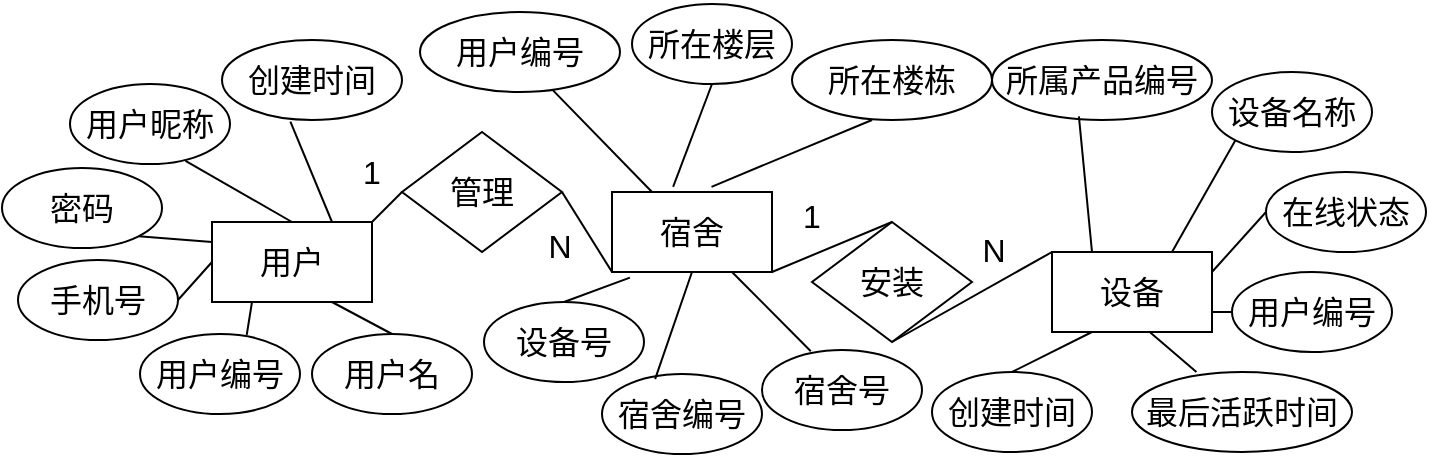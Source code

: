 <mxfile version="27.1.1">
  <diagram name="第 1 页" id="cBxDJ5uTzZWAd_RzUhWE">
    <mxGraphModel dx="1500" dy="830" grid="1" gridSize="10" guides="1" tooltips="1" connect="1" arrows="1" fold="1" page="1" pageScale="1" pageWidth="827" pageHeight="1169" math="0" shadow="0">
      <root>
        <mxCell id="0" />
        <mxCell id="1" parent="0" />
        <mxCell id="m72gc2Hyg6_g233Kz7tN-1" value="&lt;font style=&quot;font-size: 16px;&quot;&gt;宿舍&lt;/font&gt;" style="rounded=0;whiteSpace=wrap;html=1;" vertex="1" parent="1">
          <mxGeometry x="420" y="480" width="80" height="40" as="geometry" />
        </mxCell>
        <mxCell id="m72gc2Hyg6_g233Kz7tN-2" value="&lt;font style=&quot;font-size: 16px;&quot;&gt;设备&lt;/font&gt;" style="rounded=0;whiteSpace=wrap;html=1;" vertex="1" parent="1">
          <mxGeometry x="640" y="510" width="80" height="40" as="geometry" />
        </mxCell>
        <mxCell id="m72gc2Hyg6_g233Kz7tN-3" value="&lt;p class=&quot;MsoNormal&quot;&gt;&lt;font face=&quot;Helvetica&quot; style=&quot;font-size: 16px;&quot;&gt;设备名称&lt;/font&gt;&lt;/p&gt;" style="ellipse;whiteSpace=wrap;html=1;" vertex="1" parent="1">
          <mxGeometry x="720" y="420" width="80" height="40" as="geometry" />
        </mxCell>
        <mxCell id="m72gc2Hyg6_g233Kz7tN-4" value="&lt;p class=&quot;MsoNormal&quot;&gt;&lt;font face=&quot;Helvetica&quot; style=&quot;font-size: 16px;&quot;&gt;在线状态&lt;/font&gt;&lt;/p&gt;" style="ellipse;whiteSpace=wrap;html=1;" vertex="1" parent="1">
          <mxGeometry x="747" y="470" width="80" height="40" as="geometry" />
        </mxCell>
        <mxCell id="m72gc2Hyg6_g233Kz7tN-5" value="&lt;p class=&quot;MsoNormal&quot;&gt;&lt;font face=&quot;Helvetica&quot; style=&quot;font-size: 16px;&quot;&gt;用户编号&lt;/font&gt;&lt;/p&gt;" style="ellipse;whiteSpace=wrap;html=1;" vertex="1" parent="1">
          <mxGeometry x="730" y="520" width="80" height="40" as="geometry" />
        </mxCell>
        <mxCell id="m72gc2Hyg6_g233Kz7tN-6" value="&lt;p class=&quot;MsoNormal&quot;&gt;&lt;font face=&quot;Helvetica&quot; style=&quot;font-size: 16px;&quot;&gt;最后活跃时间&lt;/font&gt;&lt;/p&gt;" style="ellipse;whiteSpace=wrap;html=1;" vertex="1" parent="1">
          <mxGeometry x="680" y="570" width="110" height="40" as="geometry" />
        </mxCell>
        <mxCell id="m72gc2Hyg6_g233Kz7tN-7" value="&lt;p class=&quot;MsoNormal&quot;&gt;&lt;font face=&quot;Helvetica&quot; style=&quot;font-size: 16px;&quot;&gt;所属产品编号&lt;/font&gt;&lt;/p&gt;" style="ellipse;whiteSpace=wrap;html=1;" vertex="1" parent="1">
          <mxGeometry x="610" y="404" width="110" height="40" as="geometry" />
        </mxCell>
        <mxCell id="m72gc2Hyg6_g233Kz7tN-8" value="&lt;p class=&quot;MsoNormal&quot;&gt;&lt;span style=&quot;color: rgb(0, 0, 0);&quot;&gt;&lt;font face=&quot;Helvetica&quot; style=&quot;font-size: 16px;&quot;&gt;创建时间&lt;/font&gt;&lt;/span&gt;&lt;/p&gt;" style="ellipse;whiteSpace=wrap;html=1;" vertex="1" parent="1">
          <mxGeometry x="580" y="570" width="80" height="40" as="geometry" />
        </mxCell>
        <mxCell id="m72gc2Hyg6_g233Kz7tN-9" value="" style="endArrow=none;html=1;rounded=0;entryX=0.395;entryY=0.955;entryDx=0;entryDy=0;entryPerimeter=0;exitX=0.25;exitY=0;exitDx=0;exitDy=0;" edge="1" parent="1" source="m72gc2Hyg6_g233Kz7tN-2" target="m72gc2Hyg6_g233Kz7tN-7">
          <mxGeometry width="50" height="50" relative="1" as="geometry">
            <mxPoint x="690" y="630" as="sourcePoint" />
            <mxPoint x="730" y="590" as="targetPoint" />
          </mxGeometry>
        </mxCell>
        <mxCell id="m72gc2Hyg6_g233Kz7tN-10" value="" style="endArrow=none;html=1;rounded=0;entryX=0;entryY=1;entryDx=0;entryDy=0;exitX=0.75;exitY=0;exitDx=0;exitDy=0;" edge="1" parent="1" source="m72gc2Hyg6_g233Kz7tN-2" target="m72gc2Hyg6_g233Kz7tN-3">
          <mxGeometry width="50" height="50" relative="1" as="geometry">
            <mxPoint x="720" y="649.5" as="sourcePoint" />
            <mxPoint x="778" y="590.5" as="targetPoint" />
          </mxGeometry>
        </mxCell>
        <mxCell id="m72gc2Hyg6_g233Kz7tN-11" value="" style="endArrow=none;html=1;rounded=0;entryX=0;entryY=0.5;entryDx=0;entryDy=0;exitX=1;exitY=0.25;exitDx=0;exitDy=0;" edge="1" parent="1" source="m72gc2Hyg6_g233Kz7tN-2" target="m72gc2Hyg6_g233Kz7tN-4">
          <mxGeometry width="50" height="50" relative="1" as="geometry">
            <mxPoint x="718" y="665.5" as="sourcePoint" />
            <mxPoint x="820" y="620" as="targetPoint" />
          </mxGeometry>
        </mxCell>
        <mxCell id="m72gc2Hyg6_g233Kz7tN-12" value="" style="endArrow=none;html=1;rounded=0;entryX=0;entryY=0.5;entryDx=0;entryDy=0;exitX=1;exitY=0.75;exitDx=0;exitDy=0;" edge="1" parent="1" source="m72gc2Hyg6_g233Kz7tN-2" target="m72gc2Hyg6_g233Kz7tN-5">
          <mxGeometry width="50" height="50" relative="1" as="geometry">
            <mxPoint x="718" y="680" as="sourcePoint" />
            <mxPoint x="850" y="654.5" as="targetPoint" />
          </mxGeometry>
        </mxCell>
        <mxCell id="m72gc2Hyg6_g233Kz7tN-13" value="" style="endArrow=none;html=1;rounded=0;entryX=0.293;entryY=0;entryDx=0;entryDy=0;entryPerimeter=0;exitX=0.607;exitY=0.995;exitDx=0;exitDy=0;exitPerimeter=0;" edge="1" parent="1" source="m72gc2Hyg6_g233Kz7tN-2" target="m72gc2Hyg6_g233Kz7tN-6">
          <mxGeometry width="50" height="50" relative="1" as="geometry">
            <mxPoint x="1030" y="520" as="sourcePoint" />
            <mxPoint x="832" y="700" as="targetPoint" />
          </mxGeometry>
        </mxCell>
        <mxCell id="m72gc2Hyg6_g233Kz7tN-14" value="" style="endArrow=none;html=1;rounded=0;entryX=0.5;entryY=0;entryDx=0;entryDy=0;exitX=0.25;exitY=1;exitDx=0;exitDy=0;" edge="1" parent="1" source="m72gc2Hyg6_g233Kz7tN-2" target="m72gc2Hyg6_g233Kz7tN-8">
          <mxGeometry width="50" height="50" relative="1" as="geometry">
            <mxPoint x="710" y="690" as="sourcePoint" />
            <mxPoint x="820" y="750" as="targetPoint" />
          </mxGeometry>
        </mxCell>
        <mxCell id="m72gc2Hyg6_g233Kz7tN-15" value="&lt;span style=&quot;font-size: 16px;&quot;&gt;安装&lt;/span&gt;" style="rhombus;whiteSpace=wrap;html=1;" vertex="1" parent="1">
          <mxGeometry x="520" y="495" width="80" height="60" as="geometry" />
        </mxCell>
        <mxCell id="m72gc2Hyg6_g233Kz7tN-16" value="" style="endArrow=none;html=1;rounded=0;entryX=0.5;entryY=1;entryDx=0;entryDy=0;exitX=0;exitY=0;exitDx=0;exitDy=0;" edge="1" parent="1" source="m72gc2Hyg6_g233Kz7tN-2" target="m72gc2Hyg6_g233Kz7tN-15">
          <mxGeometry width="50" height="50" relative="1" as="geometry">
            <mxPoint x="640" y="640" as="sourcePoint" />
            <mxPoint x="690" y="590" as="targetPoint" />
          </mxGeometry>
        </mxCell>
        <mxCell id="m72gc2Hyg6_g233Kz7tN-17" value="" style="endArrow=none;html=1;rounded=0;entryX=1;entryY=1;entryDx=0;entryDy=0;exitX=0.5;exitY=0;exitDx=0;exitDy=0;" edge="1" parent="1" source="m72gc2Hyg6_g233Kz7tN-15" target="m72gc2Hyg6_g233Kz7tN-1">
          <mxGeometry width="50" height="50" relative="1" as="geometry">
            <mxPoint x="638.95" y="540" as="sourcePoint" />
            <mxPoint x="638.95" y="500" as="targetPoint" />
          </mxGeometry>
        </mxCell>
        <mxCell id="m72gc2Hyg6_g233Kz7tN-21" value="&lt;p class=&quot;MsoNormal&quot;&gt;&lt;font face=&quot;Helvetica&quot; style=&quot;font-size: 16px;&quot;&gt;所在楼层&lt;/font&gt;&lt;/p&gt;" style="ellipse;whiteSpace=wrap;html=1;" vertex="1" parent="1">
          <mxGeometry x="430" y="386" width="80" height="40" as="geometry" />
        </mxCell>
        <mxCell id="m72gc2Hyg6_g233Kz7tN-23" value="&lt;p class=&quot;MsoNormal&quot;&gt;&lt;font face=&quot;Helvetica&quot; style=&quot;font-size: 16px;&quot;&gt;设备号&lt;/font&gt;&lt;/p&gt;" style="ellipse;whiteSpace=wrap;html=1;" vertex="1" parent="1">
          <mxGeometry x="356" y="535" width="80" height="40" as="geometry" />
        </mxCell>
        <mxCell id="m72gc2Hyg6_g233Kz7tN-24" value="&lt;p class=&quot;MsoNormal&quot;&gt;&lt;span style=&quot;font-size: 16px;&quot;&gt;所在楼栋&lt;/span&gt;&lt;/p&gt;" style="ellipse;whiteSpace=wrap;html=1;" vertex="1" parent="1">
          <mxGeometry x="510" y="404" width="100" height="40" as="geometry" />
        </mxCell>
        <mxCell id="m72gc2Hyg6_g233Kz7tN-26" value="&lt;p class=&quot;MsoNormal&quot;&gt;&lt;span style=&quot;font-size: 16px;&quot;&gt;宿舍编号&lt;/span&gt;&lt;/p&gt;" style="ellipse;whiteSpace=wrap;html=1;" vertex="1" parent="1">
          <mxGeometry x="415" y="571" width="80" height="40" as="geometry" />
        </mxCell>
        <mxCell id="m72gc2Hyg6_g233Kz7tN-34" value="" style="endArrow=none;html=1;rounded=0;exitX=0.5;exitY=0;exitDx=0;exitDy=0;entryX=0.112;entryY=1.07;entryDx=0;entryDy=0;entryPerimeter=0;" edge="1" parent="1" source="m72gc2Hyg6_g233Kz7tN-23" target="m72gc2Hyg6_g233Kz7tN-1">
          <mxGeometry width="50" height="50" relative="1" as="geometry">
            <mxPoint x="640" y="330" as="sourcePoint" />
            <mxPoint x="740" y="350" as="targetPoint" />
          </mxGeometry>
        </mxCell>
        <mxCell id="m72gc2Hyg6_g233Kz7tN-35" value="" style="endArrow=none;html=1;rounded=0;entryX=0.25;entryY=0;entryDx=0;entryDy=0;exitX=0.642;exitY=0.92;exitDx=0;exitDy=0;exitPerimeter=0;" edge="1" parent="1" source="m72gc2Hyg6_g233Kz7tN-83" target="m72gc2Hyg6_g233Kz7tN-1">
          <mxGeometry width="50" height="50" relative="1" as="geometry">
            <mxPoint x="405.385" y="438.462" as="sourcePoint" />
            <mxPoint x="784" y="390" as="targetPoint" />
          </mxGeometry>
        </mxCell>
        <mxCell id="m72gc2Hyg6_g233Kz7tN-36" value="" style="endArrow=none;html=1;rounded=0;exitX=0.5;exitY=1;exitDx=0;exitDy=0;exitPerimeter=0;entryX=0.382;entryY=-0.065;entryDx=0;entryDy=0;entryPerimeter=0;" edge="1" parent="1" source="m72gc2Hyg6_g233Kz7tN-21" target="m72gc2Hyg6_g233Kz7tN-1">
          <mxGeometry width="50" height="50" relative="1" as="geometry">
            <mxPoint x="722" y="324" as="sourcePoint" />
            <mxPoint x="590" y="460" as="targetPoint" />
          </mxGeometry>
        </mxCell>
        <mxCell id="m72gc2Hyg6_g233Kz7tN-37" value="" style="endArrow=none;html=1;rounded=0;exitX=0.4;exitY=1;exitDx=0;exitDy=0;entryX=0.622;entryY=-0.065;entryDx=0;entryDy=0;exitPerimeter=0;entryPerimeter=0;" edge="1" parent="1" source="m72gc2Hyg6_g233Kz7tN-24" target="m72gc2Hyg6_g233Kz7tN-1">
          <mxGeometry width="50" height="50" relative="1" as="geometry">
            <mxPoint x="770" y="360" as="sourcePoint" />
            <mxPoint x="730" y="430" as="targetPoint" />
          </mxGeometry>
        </mxCell>
        <mxCell id="m72gc2Hyg6_g233Kz7tN-38" value="" style="endArrow=none;html=1;rounded=0;exitX=0.332;exitY=0.065;exitDx=0;exitDy=0;exitPerimeter=0;entryX=0.5;entryY=1;entryDx=0;entryDy=0;" edge="1" parent="1" source="m72gc2Hyg6_g233Kz7tN-26" target="m72gc2Hyg6_g233Kz7tN-1">
          <mxGeometry width="50" height="50" relative="1" as="geometry">
            <mxPoint x="480" y="580" as="sourcePoint" />
            <mxPoint x="480" y="520" as="targetPoint" />
          </mxGeometry>
        </mxCell>
        <mxCell id="m72gc2Hyg6_g233Kz7tN-40" value="&lt;span style=&quot;font-size: 16px;&quot;&gt;1&lt;/span&gt;" style="text;html=1;align=center;verticalAlign=middle;whiteSpace=wrap;rounded=0;" vertex="1" parent="1">
          <mxGeometry x="270" y="455" width="60" height="30" as="geometry" />
        </mxCell>
        <mxCell id="m72gc2Hyg6_g233Kz7tN-41" value="&lt;span style=&quot;font-size: 16px;&quot;&gt;N&lt;/span&gt;" style="text;html=1;align=center;verticalAlign=middle;whiteSpace=wrap;rounded=0;" vertex="1" parent="1">
          <mxGeometry x="364" y="492" width="60" height="30" as="geometry" />
        </mxCell>
        <mxCell id="m72gc2Hyg6_g233Kz7tN-42" style="edgeStyle=orthogonalEdgeStyle;rounded=0;orthogonalLoop=1;jettySize=auto;html=1;exitX=0.5;exitY=1;exitDx=0;exitDy=0;" edge="1" parent="1" source="m72gc2Hyg6_g233Kz7tN-6" target="m72gc2Hyg6_g233Kz7tN-6">
          <mxGeometry relative="1" as="geometry" />
        </mxCell>
        <mxCell id="m72gc2Hyg6_g233Kz7tN-59" value="&lt;font style=&quot;font-size: 16px;&quot;&gt;用户&lt;/font&gt;" style="rounded=0;whiteSpace=wrap;html=1;" vertex="1" parent="1">
          <mxGeometry x="220" y="495" width="80" height="40" as="geometry" />
        </mxCell>
        <mxCell id="m72gc2Hyg6_g233Kz7tN-60" value="&lt;p class=&quot;MsoNormal&quot;&gt;&lt;font face=&quot;Helvetica&quot; style=&quot;font-size: 16px;&quot;&gt;用户编号&lt;/font&gt;&lt;/p&gt;" style="ellipse;whiteSpace=wrap;html=1;" vertex="1" parent="1">
          <mxGeometry x="184" y="551" width="80" height="40" as="geometry" />
        </mxCell>
        <mxCell id="m72gc2Hyg6_g233Kz7tN-61" value="&lt;p class=&quot;MsoNormal&quot;&gt;&lt;font face=&quot;Helvetica&quot; style=&quot;font-size: 16px;&quot;&gt;用户昵称&lt;/font&gt;&lt;/p&gt;" style="ellipse;whiteSpace=wrap;html=1;" vertex="1" parent="1">
          <mxGeometry x="149" y="426" width="80" height="40" as="geometry" />
        </mxCell>
        <mxCell id="m72gc2Hyg6_g233Kz7tN-62" value="&lt;p class=&quot;MsoNormal&quot;&gt;&lt;font face=&quot;Helvetica&quot; style=&quot;font-size: 16px;&quot;&gt;用户名&lt;/font&gt;&lt;/p&gt;" style="ellipse;whiteSpace=wrap;html=1;" vertex="1" parent="1">
          <mxGeometry x="270" y="551" width="80" height="40" as="geometry" />
        </mxCell>
        <mxCell id="m72gc2Hyg6_g233Kz7tN-63" value="&lt;p class=&quot;MsoNormal&quot;&gt;&lt;font face=&quot;Helvetica&quot; style=&quot;font-size: 16px;&quot;&gt;密码&lt;/font&gt;&lt;/p&gt;" style="ellipse;whiteSpace=wrap;html=1;" vertex="1" parent="1">
          <mxGeometry x="115" y="468" width="80" height="40" as="geometry" />
        </mxCell>
        <mxCell id="m72gc2Hyg6_g233Kz7tN-64" value="&lt;p class=&quot;MsoNormal&quot;&gt;&lt;font style=&quot;font-size: 16px;&quot;&gt;手机号&lt;/font&gt;&lt;/p&gt;" style="ellipse;whiteSpace=wrap;html=1;" vertex="1" parent="1">
          <mxGeometry x="123" y="514" width="80" height="40" as="geometry" />
        </mxCell>
        <mxCell id="m72gc2Hyg6_g233Kz7tN-66" value="&lt;p class=&quot;MsoNormal&quot;&gt;&lt;font face=&quot;Helvetica&quot; style=&quot;font-size: 16px;&quot;&gt;创建时间&lt;/font&gt;&lt;/p&gt;" style="ellipse;whiteSpace=wrap;html=1;" vertex="1" parent="1">
          <mxGeometry x="225" y="404" width="90" height="40" as="geometry" />
        </mxCell>
        <mxCell id="m72gc2Hyg6_g233Kz7tN-67" value="" style="endArrow=none;html=1;rounded=0;exitX=0.5;exitY=0;exitDx=0;exitDy=0;entryX=0.75;entryY=1;entryDx=0;entryDy=0;" edge="1" parent="1" source="m72gc2Hyg6_g233Kz7tN-62" target="m72gc2Hyg6_g233Kz7tN-59">
          <mxGeometry width="50" height="50" relative="1" as="geometry">
            <mxPoint x="150" y="585" as="sourcePoint" />
            <mxPoint x="200" y="535" as="targetPoint" />
          </mxGeometry>
        </mxCell>
        <mxCell id="m72gc2Hyg6_g233Kz7tN-69" value="" style="endArrow=none;html=1;rounded=0;exitX=0.667;exitY=0.01;exitDx=0;exitDy=0;entryX=0.25;entryY=1;entryDx=0;entryDy=0;exitPerimeter=0;" edge="1" parent="1" source="m72gc2Hyg6_g233Kz7tN-60" target="m72gc2Hyg6_g233Kz7tN-59">
          <mxGeometry width="50" height="50" relative="1" as="geometry">
            <mxPoint x="138" y="551" as="sourcePoint" />
            <mxPoint x="200" y="505" as="targetPoint" />
          </mxGeometry>
        </mxCell>
        <mxCell id="m72gc2Hyg6_g233Kz7tN-70" value="" style="endArrow=none;html=1;rounded=0;exitX=1;exitY=0.5;exitDx=0;exitDy=0;entryX=0;entryY=0.5;entryDx=0;entryDy=0;" edge="1" parent="1" source="m72gc2Hyg6_g233Kz7tN-64" target="m72gc2Hyg6_g233Kz7tN-59">
          <mxGeometry width="50" height="50" relative="1" as="geometry">
            <mxPoint x="120" y="495" as="sourcePoint" />
            <mxPoint x="210" y="475" as="targetPoint" />
          </mxGeometry>
        </mxCell>
        <mxCell id="m72gc2Hyg6_g233Kz7tN-71" value="" style="endArrow=none;html=1;rounded=0;exitX=1;exitY=1;exitDx=0;exitDy=0;entryX=0;entryY=0.25;entryDx=0;entryDy=0;" edge="1" parent="1" source="m72gc2Hyg6_g233Kz7tN-63" target="m72gc2Hyg6_g233Kz7tN-59">
          <mxGeometry width="50" height="50" relative="1" as="geometry">
            <mxPoint x="150" y="445" as="sourcePoint" />
            <mxPoint x="240" y="525" as="targetPoint" />
          </mxGeometry>
        </mxCell>
        <mxCell id="m72gc2Hyg6_g233Kz7tN-73" value="" style="endArrow=none;html=1;rounded=0;exitX=0.722;exitY=0.96;exitDx=0;exitDy=0;entryX=0.5;entryY=0;entryDx=0;entryDy=0;exitPerimeter=0;" edge="1" parent="1" source="m72gc2Hyg6_g233Kz7tN-61" target="m72gc2Hyg6_g233Kz7tN-59">
          <mxGeometry width="50" height="50" relative="1" as="geometry">
            <mxPoint x="235" y="385" as="sourcePoint" />
            <mxPoint x="265" y="481" as="targetPoint" />
          </mxGeometry>
        </mxCell>
        <mxCell id="m72gc2Hyg6_g233Kz7tN-74" value="" style="endArrow=none;html=1;rounded=0;exitX=0.38;exitY=1.02;exitDx=0;exitDy=0;entryX=0.75;entryY=0;entryDx=0;entryDy=0;exitPerimeter=0;" edge="1" parent="1" source="m72gc2Hyg6_g233Kz7tN-66" target="m72gc2Hyg6_g233Kz7tN-59">
          <mxGeometry width="50" height="50" relative="1" as="geometry">
            <mxPoint x="285" y="375" as="sourcePoint" />
            <mxPoint x="280" y="495" as="targetPoint" />
          </mxGeometry>
        </mxCell>
        <mxCell id="m72gc2Hyg6_g233Kz7tN-76" value="&lt;span style=&quot;font-size: 16px;&quot;&gt;管理&lt;/span&gt;" style="rhombus;whiteSpace=wrap;html=1;" vertex="1" parent="1">
          <mxGeometry x="315" y="450" width="80" height="60" as="geometry" />
        </mxCell>
        <mxCell id="m72gc2Hyg6_g233Kz7tN-77" value="" style="endArrow=none;html=1;rounded=0;exitX=1;exitY=0;exitDx=0;exitDy=0;entryX=0;entryY=0.5;entryDx=0;entryDy=0;" edge="1" parent="1" source="m72gc2Hyg6_g233Kz7tN-59" target="m72gc2Hyg6_g233Kz7tN-76">
          <mxGeometry width="50" height="50" relative="1" as="geometry">
            <mxPoint x="340" y="579" as="sourcePoint" />
            <mxPoint x="442" y="570" as="targetPoint" />
          </mxGeometry>
        </mxCell>
        <mxCell id="m72gc2Hyg6_g233Kz7tN-78" value="" style="endArrow=none;html=1;rounded=0;exitX=1;exitY=0.5;exitDx=0;exitDy=0;entryX=0;entryY=1;entryDx=0;entryDy=0;" edge="1" parent="1" source="m72gc2Hyg6_g233Kz7tN-76" target="m72gc2Hyg6_g233Kz7tN-1">
          <mxGeometry width="50" height="50" relative="1" as="geometry">
            <mxPoint x="500" y="570" as="sourcePoint" />
            <mxPoint x="560" y="580" as="targetPoint" />
          </mxGeometry>
        </mxCell>
        <mxCell id="m72gc2Hyg6_g233Kz7tN-81" value="&lt;span style=&quot;font-size: 16px;&quot;&gt;1&lt;/span&gt;" style="text;html=1;align=center;verticalAlign=middle;whiteSpace=wrap;rounded=0;" vertex="1" parent="1">
          <mxGeometry x="490" y="477" width="60" height="30" as="geometry" />
        </mxCell>
        <mxCell id="m72gc2Hyg6_g233Kz7tN-82" value="&lt;span style=&quot;font-size: 16px;&quot;&gt;N&lt;/span&gt;" style="text;html=1;align=center;verticalAlign=middle;whiteSpace=wrap;rounded=0;" vertex="1" parent="1">
          <mxGeometry x="581" y="494" width="60" height="30" as="geometry" />
        </mxCell>
        <mxCell id="m72gc2Hyg6_g233Kz7tN-83" value="&lt;p class=&quot;MsoNormal&quot;&gt;&lt;span style=&quot;font-size: 16px;&quot;&gt;用户编号&lt;/span&gt;&lt;/p&gt;" style="ellipse;whiteSpace=wrap;html=1;" vertex="1" parent="1">
          <mxGeometry x="324" y="390" width="100" height="40" as="geometry" />
        </mxCell>
        <mxCell id="m72gc2Hyg6_g233Kz7tN-84" value="&lt;p class=&quot;MsoNormal&quot;&gt;&lt;font face=&quot;Helvetica&quot; style=&quot;font-size: 16px;&quot;&gt;宿舍号&lt;/font&gt;&lt;/p&gt;" style="ellipse;whiteSpace=wrap;html=1;" vertex="1" parent="1">
          <mxGeometry x="495" y="559" width="80" height="40" as="geometry" />
        </mxCell>
        <mxCell id="m72gc2Hyg6_g233Kz7tN-85" value="" style="endArrow=none;html=1;rounded=0;exitX=0.305;exitY=0.015;exitDx=0;exitDy=0;exitPerimeter=0;entryX=0.75;entryY=1;entryDx=0;entryDy=0;" edge="1" parent="1" source="m72gc2Hyg6_g233Kz7tN-84" target="m72gc2Hyg6_g233Kz7tN-1">
          <mxGeometry width="50" height="50" relative="1" as="geometry">
            <mxPoint x="501" y="673" as="sourcePoint" />
            <mxPoint x="520" y="620" as="targetPoint" />
          </mxGeometry>
        </mxCell>
      </root>
    </mxGraphModel>
  </diagram>
</mxfile>
